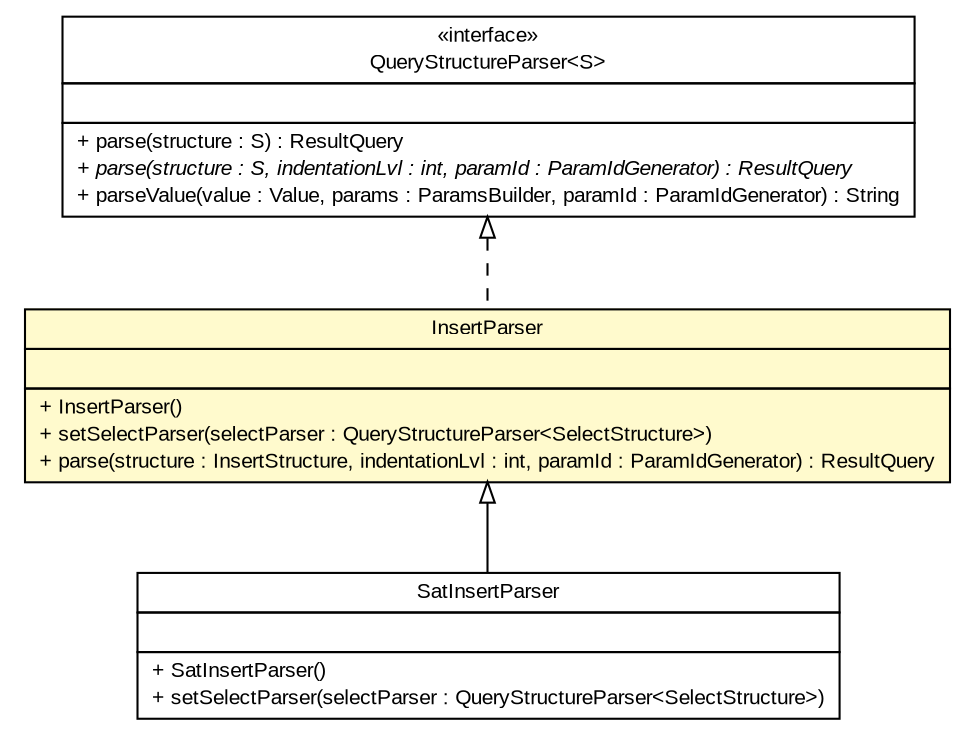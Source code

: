 #!/usr/local/bin/dot
#
# Class diagram 
# Generated by UMLGraph version R5_6 (http://www.umlgraph.org/)
#

digraph G {
	edge [fontname="arial",fontsize=10,labelfontname="arial",labelfontsize=10];
	node [fontname="arial",fontsize=10,shape=plaintext];
	nodesep=0.25;
	ranksep=0.5;
	// br.gov.to.sefaz.persistence.query.parser.insert.InsertParser
	c613524 [label=<<table title="br.gov.to.sefaz.persistence.query.parser.insert.InsertParser" border="0" cellborder="1" cellspacing="0" cellpadding="2" port="p" bgcolor="lemonChiffon" href="./InsertParser.html">
		<tr><td><table border="0" cellspacing="0" cellpadding="1">
<tr><td align="center" balign="center"> InsertParser </td></tr>
		</table></td></tr>
		<tr><td><table border="0" cellspacing="0" cellpadding="1">
<tr><td align="left" balign="left">  </td></tr>
		</table></td></tr>
		<tr><td><table border="0" cellspacing="0" cellpadding="1">
<tr><td align="left" balign="left"> + InsertParser() </td></tr>
<tr><td align="left" balign="left"> + setSelectParser(selectParser : QueryStructureParser&lt;SelectStructure&gt;) </td></tr>
<tr><td align="left" balign="left"> + parse(structure : InsertStructure, indentationLvl : int, paramId : ParamIdGenerator) : ResultQuery </td></tr>
		</table></td></tr>
		</table>>, URL="./InsertParser.html", fontname="arial", fontcolor="black", fontsize=10.0];
	// br.gov.to.sefaz.persistence.query.parser.QueryStructureParser<S>
	c613525 [label=<<table title="br.gov.to.sefaz.persistence.query.parser.QueryStructureParser" border="0" cellborder="1" cellspacing="0" cellpadding="2" port="p" href="../QueryStructureParser.html">
		<tr><td><table border="0" cellspacing="0" cellpadding="1">
<tr><td align="center" balign="center"> &#171;interface&#187; </td></tr>
<tr><td align="center" balign="center"> QueryStructureParser&lt;S&gt; </td></tr>
		</table></td></tr>
		<tr><td><table border="0" cellspacing="0" cellpadding="1">
<tr><td align="left" balign="left">  </td></tr>
		</table></td></tr>
		<tr><td><table border="0" cellspacing="0" cellpadding="1">
<tr><td align="left" balign="left"> + parse(structure : S) : ResultQuery </td></tr>
<tr><td align="left" balign="left"><font face="arial italic" point-size="10.0"> + parse(structure : S, indentationLvl : int, paramId : ParamIdGenerator) : ResultQuery </font></td></tr>
<tr><td align="left" balign="left"> + parseValue(value : Value, params : ParamsBuilder, paramId : ParamIdGenerator) : String </td></tr>
		</table></td></tr>
		</table>>, URL="../QueryStructureParser.html", fontname="arial", fontcolor="black", fontsize=10.0];
	// br.gov.to.sefaz.persistence.satquery.parser.insert.SatInsertParser
	c613563 [label=<<table title="br.gov.to.sefaz.persistence.satquery.parser.insert.SatInsertParser" border="0" cellborder="1" cellspacing="0" cellpadding="2" port="p" href="../../../satquery/parser/insert/SatInsertParser.html">
		<tr><td><table border="0" cellspacing="0" cellpadding="1">
<tr><td align="center" balign="center"> SatInsertParser </td></tr>
		</table></td></tr>
		<tr><td><table border="0" cellspacing="0" cellpadding="1">
<tr><td align="left" balign="left">  </td></tr>
		</table></td></tr>
		<tr><td><table border="0" cellspacing="0" cellpadding="1">
<tr><td align="left" balign="left"> + SatInsertParser() </td></tr>
<tr><td align="left" balign="left"> + setSelectParser(selectParser : QueryStructureParser&lt;SelectStructure&gt;) </td></tr>
		</table></td></tr>
		</table>>, URL="../../../satquery/parser/insert/SatInsertParser.html", fontname="arial", fontcolor="black", fontsize=10.0];
	//br.gov.to.sefaz.persistence.query.parser.insert.InsertParser implements br.gov.to.sefaz.persistence.query.parser.QueryStructureParser<S>
	c613525:p -> c613524:p [dir=back,arrowtail=empty,style=dashed];
	//br.gov.to.sefaz.persistence.satquery.parser.insert.SatInsertParser extends br.gov.to.sefaz.persistence.query.parser.insert.InsertParser
	c613524:p -> c613563:p [dir=back,arrowtail=empty];
}

